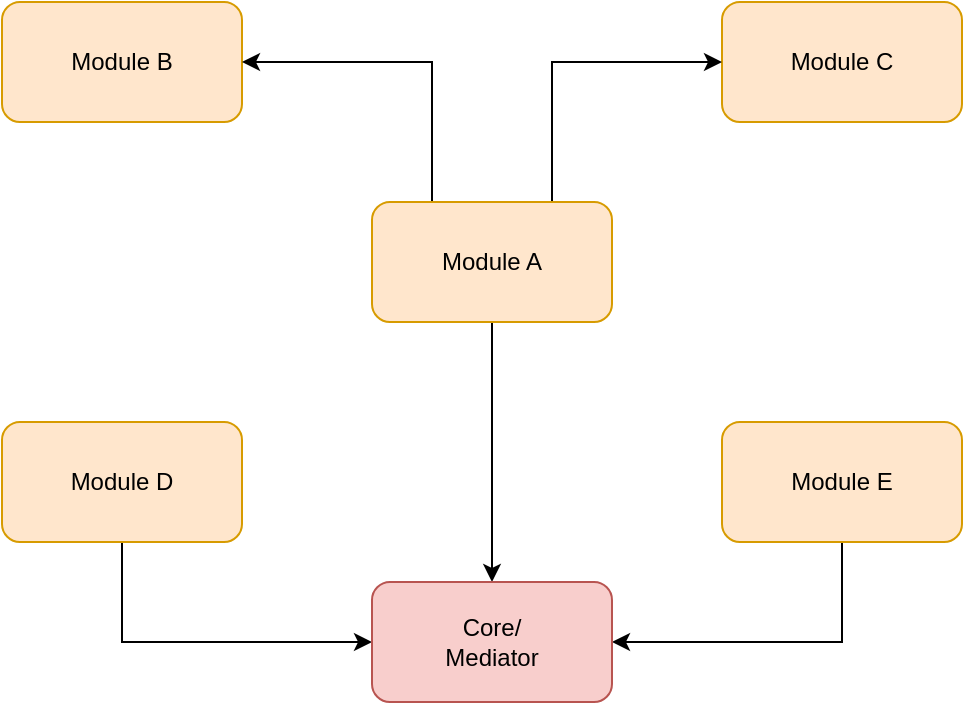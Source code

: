 <mxfile version="13.3.9" type="device"><diagram id="LY9CKozSm1Yq6V91lN2U" name="Page-1"><mxGraphModel dx="852" dy="494" grid="1" gridSize="10" guides="1" tooltips="1" connect="1" arrows="1" fold="1" page="1" pageScale="1" pageWidth="850" pageHeight="1100" math="0" shadow="0"><root><mxCell id="0"/><mxCell id="1" parent="0"/><mxCell id="k3cS4mhqrTX5d8HXTo68-1" value="Module B" style="rounded=1;whiteSpace=wrap;html=1;fillColor=#ffe6cc;strokeColor=#d79b00;" parent="1" vertex="1"><mxGeometry x="120" y="140" width="120" height="60" as="geometry"/></mxCell><mxCell id="k3cS4mhqrTX5d8HXTo68-2" value="&lt;span&gt;Module C&lt;/span&gt;" style="rounded=1;whiteSpace=wrap;html=1;fillColor=#ffe6cc;strokeColor=#d79b00;" parent="1" vertex="1"><mxGeometry x="480" y="140" width="120" height="60" as="geometry"/></mxCell><mxCell id="3sKgDq9JPFmZP5aBc2Iz-3" style="edgeStyle=orthogonalEdgeStyle;rounded=0;orthogonalLoop=1;jettySize=auto;html=1;entryX=0;entryY=0.5;entryDx=0;entryDy=0;exitX=0.5;exitY=1;exitDx=0;exitDy=0;" edge="1" parent="1" source="k3cS4mhqrTX5d8HXTo68-3" target="3sKgDq9JPFmZP5aBc2Iz-1"><mxGeometry relative="1" as="geometry"/></mxCell><mxCell id="k3cS4mhqrTX5d8HXTo68-3" value="&lt;span&gt;Module D&lt;/span&gt;" style="rounded=1;whiteSpace=wrap;html=1;fillColor=#ffe6cc;strokeColor=#d79b00;" parent="1" vertex="1"><mxGeometry x="120" y="350" width="120" height="60" as="geometry"/></mxCell><mxCell id="3sKgDq9JPFmZP5aBc2Iz-4" style="edgeStyle=orthogonalEdgeStyle;rounded=0;orthogonalLoop=1;jettySize=auto;html=1;entryX=1;entryY=0.5;entryDx=0;entryDy=0;exitX=0.5;exitY=1;exitDx=0;exitDy=0;" edge="1" parent="1" source="k3cS4mhqrTX5d8HXTo68-4" target="3sKgDq9JPFmZP5aBc2Iz-1"><mxGeometry relative="1" as="geometry"/></mxCell><mxCell id="k3cS4mhqrTX5d8HXTo68-4" value="&lt;span&gt;Module E&lt;/span&gt;" style="rounded=1;whiteSpace=wrap;html=1;fillColor=#ffe6cc;strokeColor=#d79b00;" parent="1" vertex="1"><mxGeometry x="480" y="350" width="120" height="60" as="geometry"/></mxCell><mxCell id="k3cS4mhqrTX5d8HXTo68-8" style="edgeStyle=orthogonalEdgeStyle;rounded=0;orthogonalLoop=1;jettySize=auto;html=1;entryX=0;entryY=0.5;entryDx=0;entryDy=0;exitX=0.75;exitY=0;exitDx=0;exitDy=0;" parent="1" source="k3cS4mhqrTX5d8HXTo68-5" target="k3cS4mhqrTX5d8HXTo68-2" edge="1"><mxGeometry relative="1" as="geometry"/></mxCell><mxCell id="k3cS4mhqrTX5d8HXTo68-9" style="edgeStyle=orthogonalEdgeStyle;rounded=0;orthogonalLoop=1;jettySize=auto;html=1;entryX=1;entryY=0.5;entryDx=0;entryDy=0;exitX=0.25;exitY=0;exitDx=0;exitDy=0;" parent="1" source="k3cS4mhqrTX5d8HXTo68-5" target="k3cS4mhqrTX5d8HXTo68-1" edge="1"><mxGeometry relative="1" as="geometry"/></mxCell><mxCell id="3sKgDq9JPFmZP5aBc2Iz-2" style="edgeStyle=orthogonalEdgeStyle;rounded=0;orthogonalLoop=1;jettySize=auto;html=1;" edge="1" parent="1" source="k3cS4mhqrTX5d8HXTo68-5" target="3sKgDq9JPFmZP5aBc2Iz-1"><mxGeometry relative="1" as="geometry"/></mxCell><mxCell id="k3cS4mhqrTX5d8HXTo68-5" value="Module A" style="rounded=1;whiteSpace=wrap;html=1;fillColor=#ffe6cc;strokeColor=#d79b00;" parent="1" vertex="1"><mxGeometry x="305" y="240" width="120" height="60" as="geometry"/></mxCell><mxCell id="3sKgDq9JPFmZP5aBc2Iz-1" value="Core/&lt;br&gt;Mediator" style="rounded=1;whiteSpace=wrap;html=1;fillColor=#f8cecc;strokeColor=#b85450;" vertex="1" parent="1"><mxGeometry x="305" y="430" width="120" height="60" as="geometry"/></mxCell></root></mxGraphModel></diagram></mxfile>